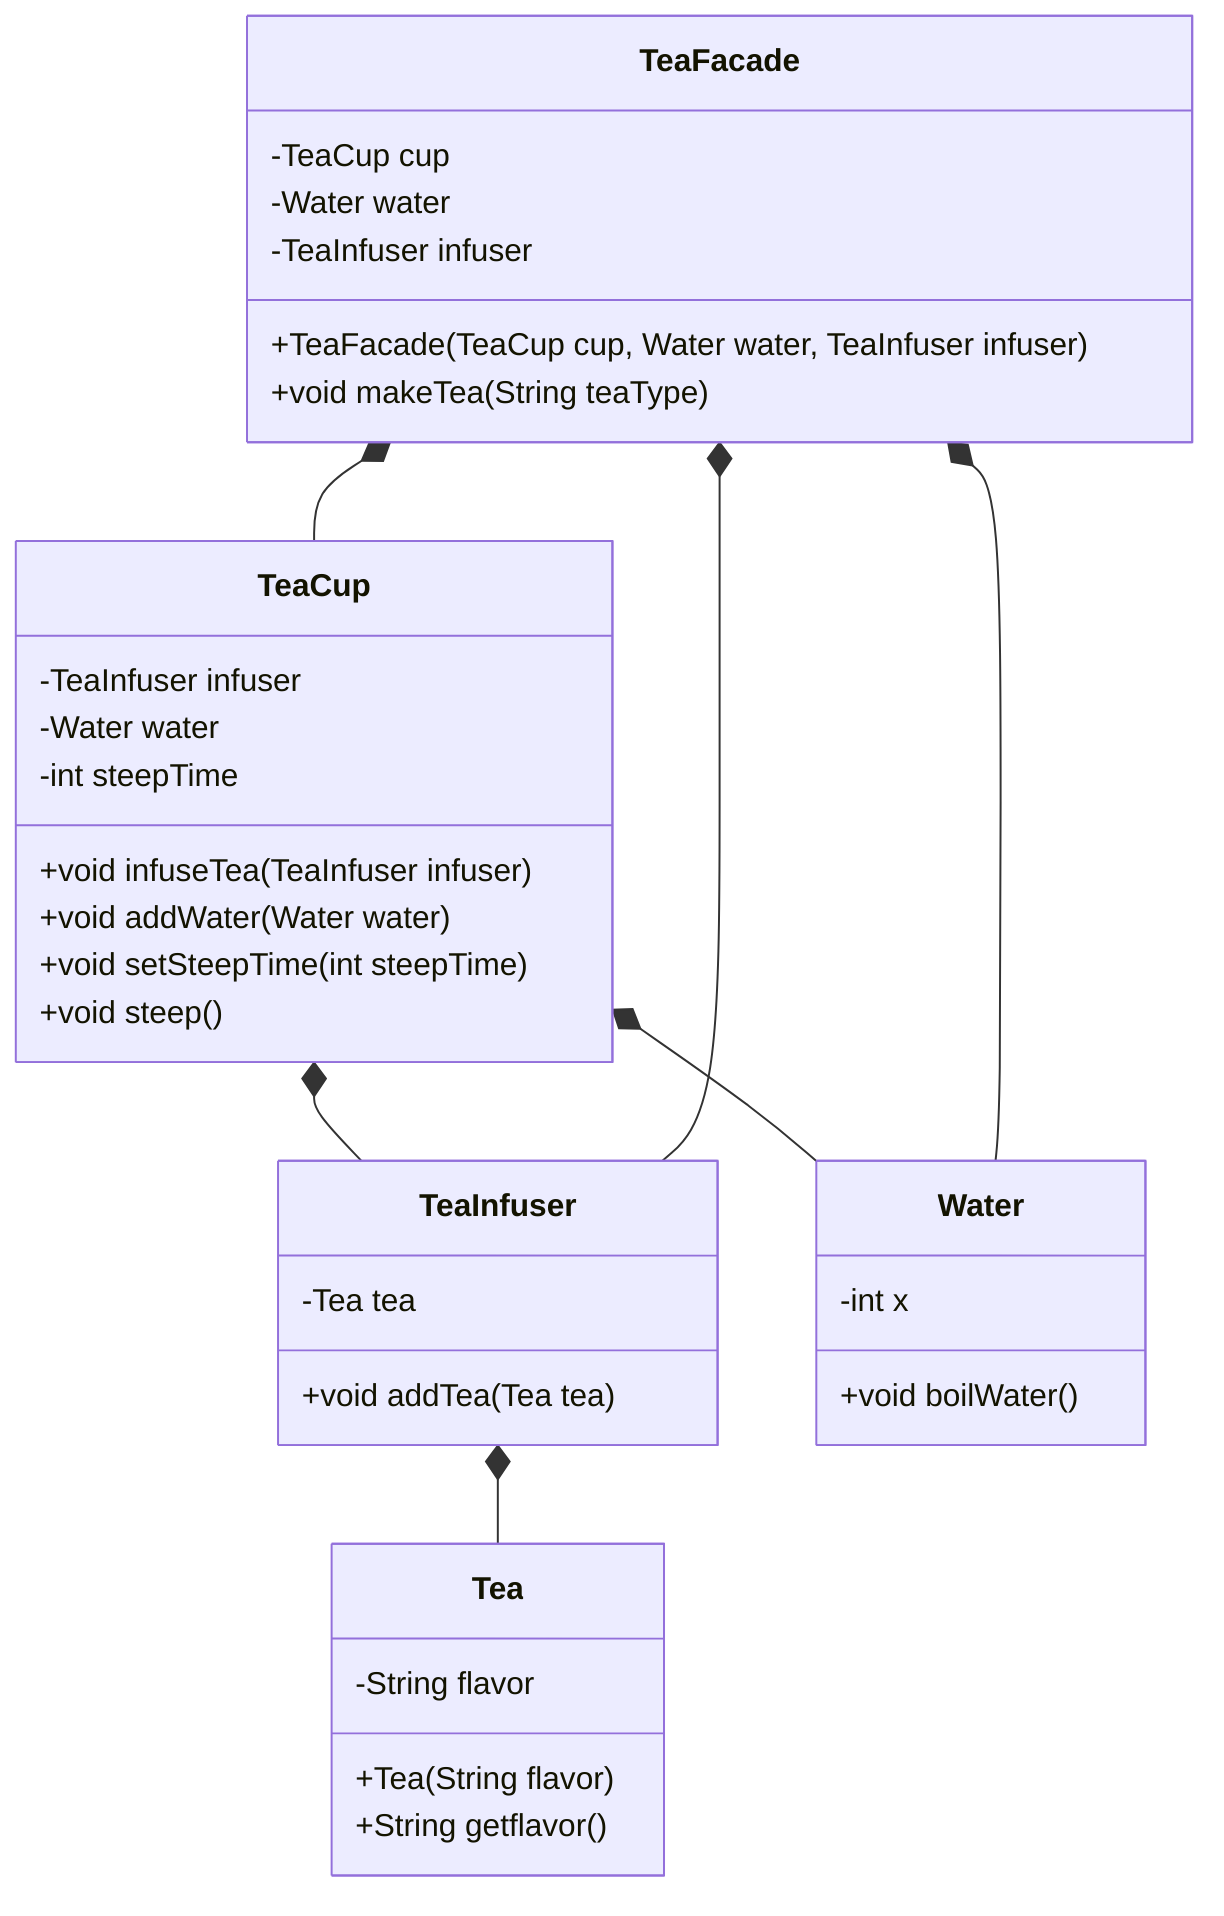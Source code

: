 classDiagram
    class Tea {
        -String flavor
        +Tea(String flavor)
        +String getflavor()
    }

    class TeaCup {
        -TeaInfuser infuser
        -Water water
        -int steepTime
        +void infuseTea(TeaInfuser infuser)
        +void addWater(Water water)
        +void setSteepTime(int steepTime)
        +void steep()
    }

    class TeaInfuser {
        -Tea tea
        +void addTea(Tea tea)
    }

    class Water {
        -int x
        +void boilWater()
    }

    class TeaFacade {
        -TeaCup cup
        -Water water
        -TeaInfuser infuser
        +TeaFacade(TeaCup cup, Water water, TeaInfuser infuser)
        +void makeTea(String teaType)
    }

    TeaCup *-- TeaInfuser
    TeaCup *-- Water
    TeaInfuser *-- Tea
    TeaFacade *-- TeaCup
    TeaFacade *-- Water
    TeaFacade *-- TeaInfuser